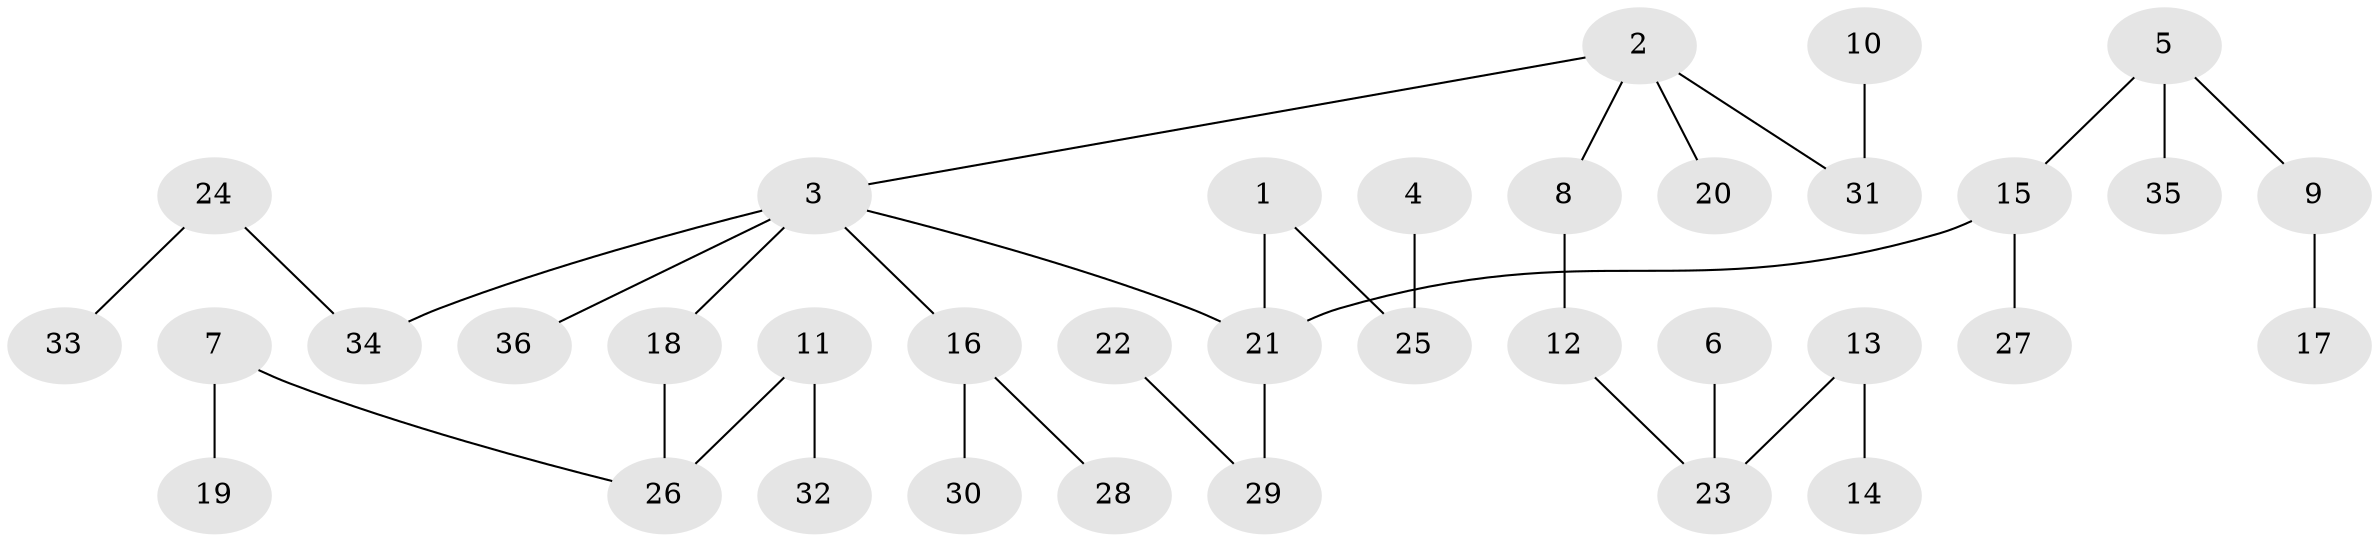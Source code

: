 // original degree distribution, {1: 0.5, 3: 0.1527777777777778, 4: 0.09722222222222222, 5: 0.041666666666666664, 2: 0.20833333333333334}
// Generated by graph-tools (version 1.1) at 2025/02/03/09/25 03:02:23]
// undirected, 36 vertices, 35 edges
graph export_dot {
graph [start="1"]
  node [color=gray90,style=filled];
  1;
  2;
  3;
  4;
  5;
  6;
  7;
  8;
  9;
  10;
  11;
  12;
  13;
  14;
  15;
  16;
  17;
  18;
  19;
  20;
  21;
  22;
  23;
  24;
  25;
  26;
  27;
  28;
  29;
  30;
  31;
  32;
  33;
  34;
  35;
  36;
  1 -- 21 [weight=1.0];
  1 -- 25 [weight=1.0];
  2 -- 3 [weight=1.0];
  2 -- 8 [weight=1.0];
  2 -- 20 [weight=1.0];
  2 -- 31 [weight=1.0];
  3 -- 16 [weight=1.0];
  3 -- 18 [weight=1.0];
  3 -- 21 [weight=1.0];
  3 -- 34 [weight=1.0];
  3 -- 36 [weight=1.0];
  4 -- 25 [weight=1.0];
  5 -- 9 [weight=1.0];
  5 -- 15 [weight=1.0];
  5 -- 35 [weight=1.0];
  6 -- 23 [weight=1.0];
  7 -- 19 [weight=1.0];
  7 -- 26 [weight=1.0];
  8 -- 12 [weight=1.0];
  9 -- 17 [weight=1.0];
  10 -- 31 [weight=1.0];
  11 -- 26 [weight=1.0];
  11 -- 32 [weight=1.0];
  12 -- 23 [weight=1.0];
  13 -- 14 [weight=1.0];
  13 -- 23 [weight=1.0];
  15 -- 21 [weight=1.0];
  15 -- 27 [weight=1.0];
  16 -- 28 [weight=1.0];
  16 -- 30 [weight=1.0];
  18 -- 26 [weight=1.0];
  21 -- 29 [weight=1.0];
  22 -- 29 [weight=1.0];
  24 -- 33 [weight=1.0];
  24 -- 34 [weight=1.0];
}
